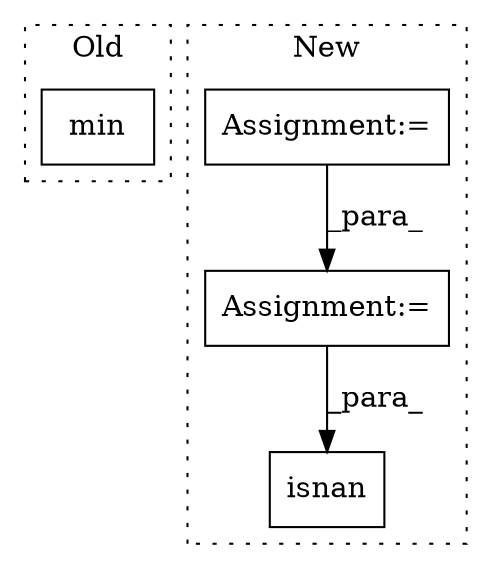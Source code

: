 digraph G {
subgraph cluster0 {
1 [label="min" a="32" s="3634,3647" l="4,1" shape="box"];
label = "Old";
style="dotted";
}
subgraph cluster1 {
2 [label="isnan" a="32" s="3053,3061" l="6,1" shape="box"];
3 [label="Assignment:=" a="7" s="2969" l="9" shape="box"];
4 [label="Assignment:=" a="7" s="2999" l="1" shape="box"];
label = "New";
style="dotted";
}
3 -> 4 [label="_para_"];
4 -> 2 [label="_para_"];
}